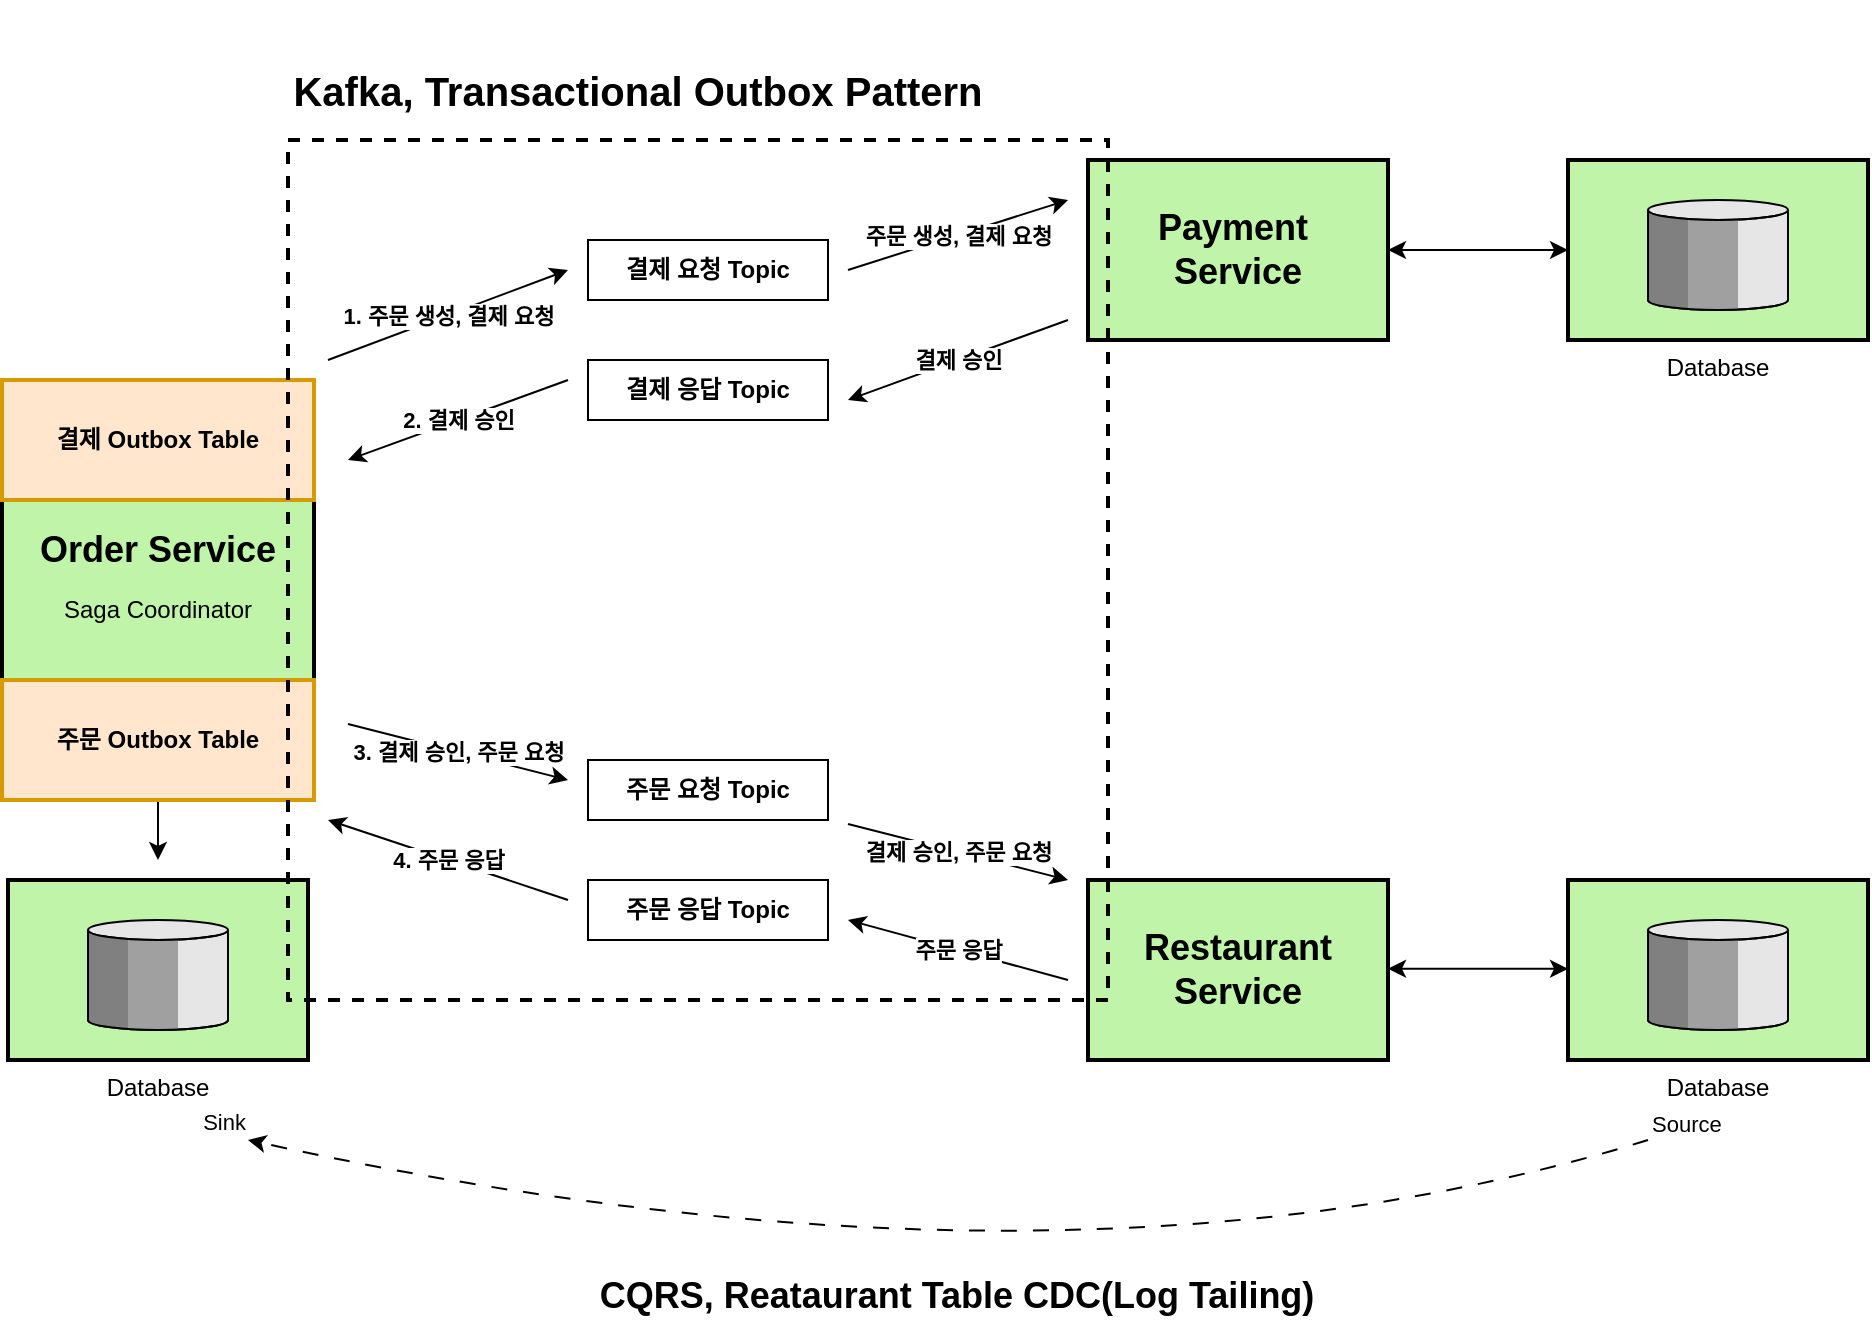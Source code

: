 <mxfile version="24.7.7">
  <diagram name="Page-1" id="74b105a0-9070-1c63-61bc-23e55f88626e">
    <mxGraphModel dx="989" dy="771" grid="1" gridSize="10" guides="1" tooltips="1" connect="1" arrows="1" fold="1" page="1" pageScale="1.5" pageWidth="1169" pageHeight="826" background="none" math="0" shadow="0">
      <root>
        <mxCell id="0" style=";html=1;" />
        <mxCell id="1" style=";html=1;" parent="0" />
        <mxCell id="10b056a9c633e61c-4" value="" style="strokeWidth=2;dashed=0;align=center;fontSize=12;shape=rect;verticalLabelPosition=bottom;verticalAlign=top;fillColor=#c0f5a9" parent="1" vertex="1">
          <mxGeometry x="497" y="530" width="156" height="90" as="geometry" />
        </mxCell>
        <mxCell id="10b056a9c633e61c-15" value="Database" style="strokeWidth=2;dashed=0;align=center;fontSize=12;verticalLabelPosition=bottom;verticalAlign=top;shape=mxgraph.eip.message_store;fillColor=#c0f5a9" parent="1" vertex="1">
          <mxGeometry x="500" y="720" width="150" height="90" as="geometry" />
        </mxCell>
        <mxCell id="Us7Hmn0wMwFKB3MeF40_-1" value="" style="strokeWidth=2;dashed=0;align=center;fontSize=12;shape=rect;verticalLabelPosition=bottom;verticalAlign=top;fillColor=#c0f5a9" parent="1" vertex="1">
          <mxGeometry x="1040" y="360" width="150" height="90" as="geometry" />
        </mxCell>
        <mxCell id="Us7Hmn0wMwFKB3MeF40_-2" value="" style="strokeWidth=2;dashed=0;align=center;fontSize=12;shape=rect;verticalLabelPosition=bottom;verticalAlign=top;fillColor=#c0f5a9" parent="1" vertex="1">
          <mxGeometry x="1040" y="720" width="150" height="90" as="geometry" />
        </mxCell>
        <mxCell id="Us7Hmn0wMwFKB3MeF40_-3" value="Database" style="strokeWidth=2;dashed=0;align=center;fontSize=12;verticalLabelPosition=bottom;verticalAlign=top;shape=mxgraph.eip.message_store;fillColor=#c0f5a9" parent="1" vertex="1">
          <mxGeometry x="1280" y="360" width="150" height="90" as="geometry" />
        </mxCell>
        <mxCell id="Us7Hmn0wMwFKB3MeF40_-4" value="Database" style="strokeWidth=2;dashed=0;align=center;fontSize=12;verticalLabelPosition=bottom;verticalAlign=top;shape=mxgraph.eip.message_store;fillColor=#c0f5a9" parent="1" vertex="1">
          <mxGeometry x="1280" y="720" width="150" height="90" as="geometry" />
        </mxCell>
        <mxCell id="Us7Hmn0wMwFKB3MeF40_-5" value="&lt;b&gt;&lt;font style=&quot;font-size: 18px;&quot;&gt;Order Service&lt;/font&gt;&lt;/b&gt;" style="text;html=1;align=center;verticalAlign=middle;whiteSpace=wrap;rounded=0;" parent="1" vertex="1">
          <mxGeometry x="497" y="530" width="156" height="50" as="geometry" />
        </mxCell>
        <mxCell id="Us7Hmn0wMwFKB3MeF40_-7" value="Saga Coordinator" style="text;html=1;align=center;verticalAlign=middle;whiteSpace=wrap;rounded=0;" parent="1" vertex="1">
          <mxGeometry x="497" y="540" width="156" height="90" as="geometry" />
        </mxCell>
        <mxCell id="Us7Hmn0wMwFKB3MeF40_-8" value="&lt;b&gt;&lt;font style=&quot;font-size: 18px;&quot;&gt;Payment&amp;nbsp;&lt;/font&gt;&lt;/b&gt;&lt;div&gt;&lt;b&gt;&lt;font style=&quot;font-size: 18px;&quot;&gt;Service&lt;/font&gt;&lt;/b&gt;&lt;/div&gt;" style="text;html=1;align=center;verticalAlign=middle;whiteSpace=wrap;rounded=0;" parent="1" vertex="1">
          <mxGeometry x="1040" y="360" width="150" height="90" as="geometry" />
        </mxCell>
        <mxCell id="Us7Hmn0wMwFKB3MeF40_-9" value="&lt;b&gt;&lt;font style=&quot;font-size: 18px;&quot;&gt;Restaurant&lt;/font&gt;&lt;/b&gt;&lt;div&gt;&lt;b&gt;&lt;font style=&quot;font-size: 18px;&quot;&gt;Service&lt;/font&gt;&lt;/b&gt;&lt;/div&gt;" style="text;html=1;align=center;verticalAlign=middle;whiteSpace=wrap;rounded=0;" parent="1" vertex="1">
          <mxGeometry x="1040" y="720" width="150" height="90" as="geometry" />
        </mxCell>
        <mxCell id="Us7Hmn0wMwFKB3MeF40_-10" style="edgeStyle=orthogonalEdgeStyle;rounded=0;orthogonalLoop=1;jettySize=auto;html=1;exitX=0.5;exitY=1;exitDx=0;exitDy=0;" parent="1" source="Us7Hmn0wMwFKB3MeF40_-7" target="Us7Hmn0wMwFKB3MeF40_-7" edge="1">
          <mxGeometry relative="1" as="geometry" />
        </mxCell>
        <mxCell id="Us7Hmn0wMwFKB3MeF40_-11" value="" style="endArrow=classic;startArrow=classic;html=1;rounded=0;entryX=0;entryY=0.5;entryDx=0;entryDy=0;entryPerimeter=0;exitX=1;exitY=0.5;exitDx=0;exitDy=0;" parent="1" source="Us7Hmn0wMwFKB3MeF40_-8" target="Us7Hmn0wMwFKB3MeF40_-3" edge="1">
          <mxGeometry width="50" height="50" relative="1" as="geometry">
            <mxPoint x="1190" y="410" as="sourcePoint" />
            <mxPoint x="1240" y="360" as="targetPoint" />
          </mxGeometry>
        </mxCell>
        <mxCell id="Us7Hmn0wMwFKB3MeF40_-12" value="" style="endArrow=classic;startArrow=classic;html=1;rounded=0;entryX=0;entryY=0.5;entryDx=0;entryDy=0;entryPerimeter=0;exitX=1;exitY=0.5;exitDx=0;exitDy=0;" parent="1" edge="1">
          <mxGeometry width="50" height="50" relative="1" as="geometry">
            <mxPoint x="1190" y="764.38" as="sourcePoint" />
            <mxPoint x="1280" y="764.38" as="targetPoint" />
          </mxGeometry>
        </mxCell>
        <mxCell id="Us7Hmn0wMwFKB3MeF40_-13" value="" style="endArrow=classic;startArrow=classic;html=1;rounded=0;entryX=0.5;entryY=1;entryDx=0;entryDy=0;" parent="1" target="Us7Hmn0wMwFKB3MeF40_-7" edge="1">
          <mxGeometry width="50" height="50" relative="1" as="geometry">
            <mxPoint x="575" y="710" as="sourcePoint" />
            <mxPoint x="590" y="640" as="targetPoint" />
          </mxGeometry>
        </mxCell>
        <mxCell id="Us7Hmn0wMwFKB3MeF40_-14" value="" style="endArrow=classic;html=1;rounded=0;curved=1;dashed=1;dashPattern=8 8;" parent="1" edge="1">
          <mxGeometry relative="1" as="geometry">
            <mxPoint x="1320" y="850" as="sourcePoint" />
            <mxPoint x="620" y="850" as="targetPoint" />
            <Array as="points">
              <mxPoint x="1030" y="940" />
            </Array>
          </mxGeometry>
        </mxCell>
        <mxCell id="Us7Hmn0wMwFKB3MeF40_-15" value="&lt;font size=&quot;1&quot; style=&quot;&quot;&gt;&lt;b style=&quot;font-size: 18px;&quot;&gt;CQRS, Reataurant Table CDC(Log Tailing)&lt;/b&gt;&lt;/font&gt;" style="edgeLabel;resizable=0;html=1;;align=center;verticalAlign=middle;" parent="Us7Hmn0wMwFKB3MeF40_-14" connectable="0" vertex="1">
          <mxGeometry relative="1" as="geometry" />
        </mxCell>
        <mxCell id="Us7Hmn0wMwFKB3MeF40_-16" value="Source" style="edgeLabel;resizable=0;html=1;;align=left;verticalAlign=bottom;" parent="Us7Hmn0wMwFKB3MeF40_-14" connectable="0" vertex="1">
          <mxGeometry x="-1" relative="1" as="geometry" />
        </mxCell>
        <mxCell id="Us7Hmn0wMwFKB3MeF40_-17" value="Sink" style="edgeLabel;resizable=0;html=1;;align=right;verticalAlign=bottom;" parent="Us7Hmn0wMwFKB3MeF40_-14" connectable="0" vertex="1">
          <mxGeometry x="1" relative="1" as="geometry" />
        </mxCell>
        <mxCell id="Us7Hmn0wMwFKB3MeF40_-19" value="결제 요청 Topic" style="rounded=0;whiteSpace=wrap;html=1;fontStyle=1" parent="1" vertex="1">
          <mxGeometry x="790" y="400" width="120" height="30" as="geometry" />
        </mxCell>
        <mxCell id="Us7Hmn0wMwFKB3MeF40_-21" value="결제 응답 Topic" style="rounded=0;whiteSpace=wrap;html=1;fontStyle=1" parent="1" vertex="1">
          <mxGeometry x="790" y="460" width="120" height="30" as="geometry" />
        </mxCell>
        <mxCell id="Us7Hmn0wMwFKB3MeF40_-22" value="주문 요청 Topic" style="rounded=0;whiteSpace=wrap;html=1;fontStyle=1" parent="1" vertex="1">
          <mxGeometry x="790" y="660" width="120" height="30" as="geometry" />
        </mxCell>
        <mxCell id="Us7Hmn0wMwFKB3MeF40_-24" value="주문 응답 Topic" style="rounded=0;whiteSpace=wrap;html=1;fontStyle=1" parent="1" vertex="1">
          <mxGeometry x="790" y="720" width="120" height="30" as="geometry" />
        </mxCell>
        <mxCell id="Us7Hmn0wMwFKB3MeF40_-26" value="1. 주문 생성, 결제 요청" style="endArrow=classic;html=1;rounded=0;entryX=0;entryY=0.5;entryDx=0;entryDy=0;fontStyle=1" parent="1" edge="1">
          <mxGeometry width="50" height="50" relative="1" as="geometry">
            <mxPoint x="660" y="460" as="sourcePoint" />
            <mxPoint x="780" y="415" as="targetPoint" />
          </mxGeometry>
        </mxCell>
        <mxCell id="Us7Hmn0wMwFKB3MeF40_-29" value="결제 Outbox Table" style="rounded=0;whiteSpace=wrap;html=1;strokeWidth=2;fillColor=#ffe6cc;strokeColor=#d79b00;fontStyle=1" parent="1" vertex="1">
          <mxGeometry x="497" y="470" width="156" height="60" as="geometry" />
        </mxCell>
        <mxCell id="Us7Hmn0wMwFKB3MeF40_-30" value="주문 Outbox Table" style="rounded=0;whiteSpace=wrap;html=1;strokeWidth=2;fillColor=#ffe6cc;strokeColor=#d79b00;fontStyle=1" parent="1" vertex="1">
          <mxGeometry x="497" y="620" width="156" height="60" as="geometry" />
        </mxCell>
        <mxCell id="Us7Hmn0wMwFKB3MeF40_-31" value="주문 생성, 결제 요청" style="endArrow=classic;html=1;rounded=0;fontStyle=1" parent="1" edge="1">
          <mxGeometry width="50" height="50" relative="1" as="geometry">
            <mxPoint x="920" y="415" as="sourcePoint" />
            <mxPoint x="1030" y="380" as="targetPoint" />
          </mxGeometry>
        </mxCell>
        <mxCell id="Us7Hmn0wMwFKB3MeF40_-32" value="결제 승인" style="endArrow=classic;html=1;rounded=0;fontStyle=1" parent="1" edge="1">
          <mxGeometry width="50" height="50" relative="1" as="geometry">
            <mxPoint x="1030" y="440" as="sourcePoint" />
            <mxPoint x="920" y="480" as="targetPoint" />
          </mxGeometry>
        </mxCell>
        <mxCell id="Us7Hmn0wMwFKB3MeF40_-33" value="2. 결제 승인" style="endArrow=classic;html=1;rounded=0;fontStyle=1" parent="1" edge="1">
          <mxGeometry width="50" height="50" relative="1" as="geometry">
            <mxPoint x="780" y="470" as="sourcePoint" />
            <mxPoint x="670" y="510" as="targetPoint" />
          </mxGeometry>
        </mxCell>
        <mxCell id="Us7Hmn0wMwFKB3MeF40_-34" value="3. 결제 승인, 주문 요청" style="endArrow=classic;html=1;rounded=0;fontStyle=1" parent="1" edge="1">
          <mxGeometry width="50" height="50" relative="1" as="geometry">
            <mxPoint x="670" y="642" as="sourcePoint" />
            <mxPoint x="780" y="670" as="targetPoint" />
          </mxGeometry>
        </mxCell>
        <mxCell id="Us7Hmn0wMwFKB3MeF40_-35" value="결제 승인, 주문 요청" style="endArrow=classic;html=1;rounded=0;fontStyle=1" parent="1" edge="1">
          <mxGeometry width="50" height="50" relative="1" as="geometry">
            <mxPoint x="920" y="692" as="sourcePoint" />
            <mxPoint x="1030" y="720" as="targetPoint" />
          </mxGeometry>
        </mxCell>
        <mxCell id="Us7Hmn0wMwFKB3MeF40_-36" value="주문 응답" style="endArrow=classic;html=1;rounded=0;fontStyle=1" parent="1" edge="1">
          <mxGeometry width="50" height="50" relative="1" as="geometry">
            <mxPoint x="1030" y="770" as="sourcePoint" />
            <mxPoint x="920" y="740" as="targetPoint" />
          </mxGeometry>
        </mxCell>
        <mxCell id="Us7Hmn0wMwFKB3MeF40_-37" value="4. 주문 응답" style="endArrow=classic;html=1;rounded=0;fontStyle=1" parent="1" edge="1">
          <mxGeometry x="0.006" width="50" height="50" relative="1" as="geometry">
            <mxPoint x="780" y="730" as="sourcePoint" />
            <mxPoint x="660" y="690" as="targetPoint" />
            <mxPoint as="offset" />
          </mxGeometry>
        </mxCell>
        <mxCell id="Us7Hmn0wMwFKB3MeF40_-41" value="" style="rounded=0;whiteSpace=wrap;html=1;fillColor=none;dashed=1;strokeWidth=2;" parent="1" vertex="1">
          <mxGeometry x="640" y="350" width="410" height="430" as="geometry" />
        </mxCell>
        <mxCell id="Us7Hmn0wMwFKB3MeF40_-42" value="&lt;font style=&quot;font-size: 20px;&quot;&gt;&lt;b&gt;Kafka, Transactional Outbox Pattern&lt;/b&gt;&lt;/font&gt;" style="text;html=1;align=center;verticalAlign=middle;whiteSpace=wrap;rounded=0;" parent="1" vertex="1">
          <mxGeometry x="630" y="280" width="370" height="90" as="geometry" />
        </mxCell>
      </root>
    </mxGraphModel>
  </diagram>
</mxfile>
